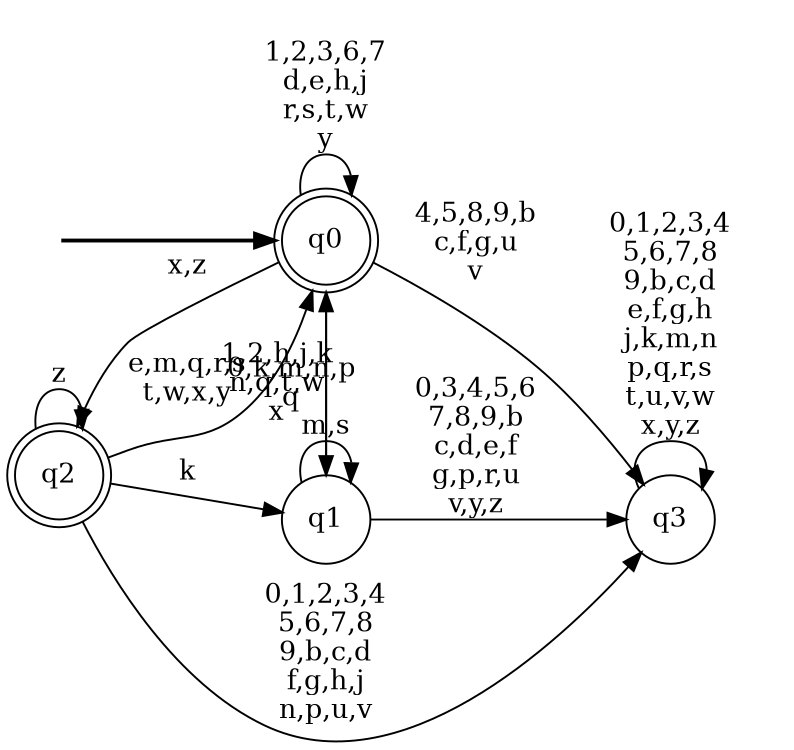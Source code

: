 digraph BlueStar {
__start0 [style = invis, shape = none, label = "", width = 0, height = 0];

rankdir=LR;
size="8,5";

s0 [style="rounded,filled", color="black", fillcolor="white" shape="doublecircle", label="q0"];
s1 [style="filled", color="black", fillcolor="white" shape="circle", label="q1"];
s2 [style="rounded,filled", color="black", fillcolor="white" shape="doublecircle", label="q2"];
s3 [style="filled", color="black", fillcolor="white" shape="circle", label="q3"];
subgraph cluster_main { 
	graph [pad=".75", ranksep="0.15", nodesep="0.15"];
	 style=invis; 
	__start0 -> s0 [penwidth=2];
}
s0 -> s0 [label="1,2,3,6,7\nd,e,h,j\nr,s,t,w\ny"];
s0 -> s1 [label="0,k,m,n,p\nq"];
s0 -> s2 [label="x,z"];
s0 -> s3 [label="4,5,8,9,b\nc,f,g,u\nv"];
s1 -> s0 [label="1,2,h,j,k\nn,q,t,w\nx"];
s1 -> s1 [label="m,s"];
s1 -> s3 [label="0,3,4,5,6\n7,8,9,b\nc,d,e,f\ng,p,r,u\nv,y,z"];
s2 -> s0 [label="e,m,q,r,s\nt,w,x,y"];
s2 -> s1 [label="k"];
s2 -> s2 [label="z"];
s2 -> s3 [label="0,1,2,3,4\n5,6,7,8\n9,b,c,d\nf,g,h,j\nn,p,u,v"];
s3 -> s3 [label="0,1,2,3,4\n5,6,7,8\n9,b,c,d\ne,f,g,h\nj,k,m,n\np,q,r,s\nt,u,v,w\nx,y,z"];

}